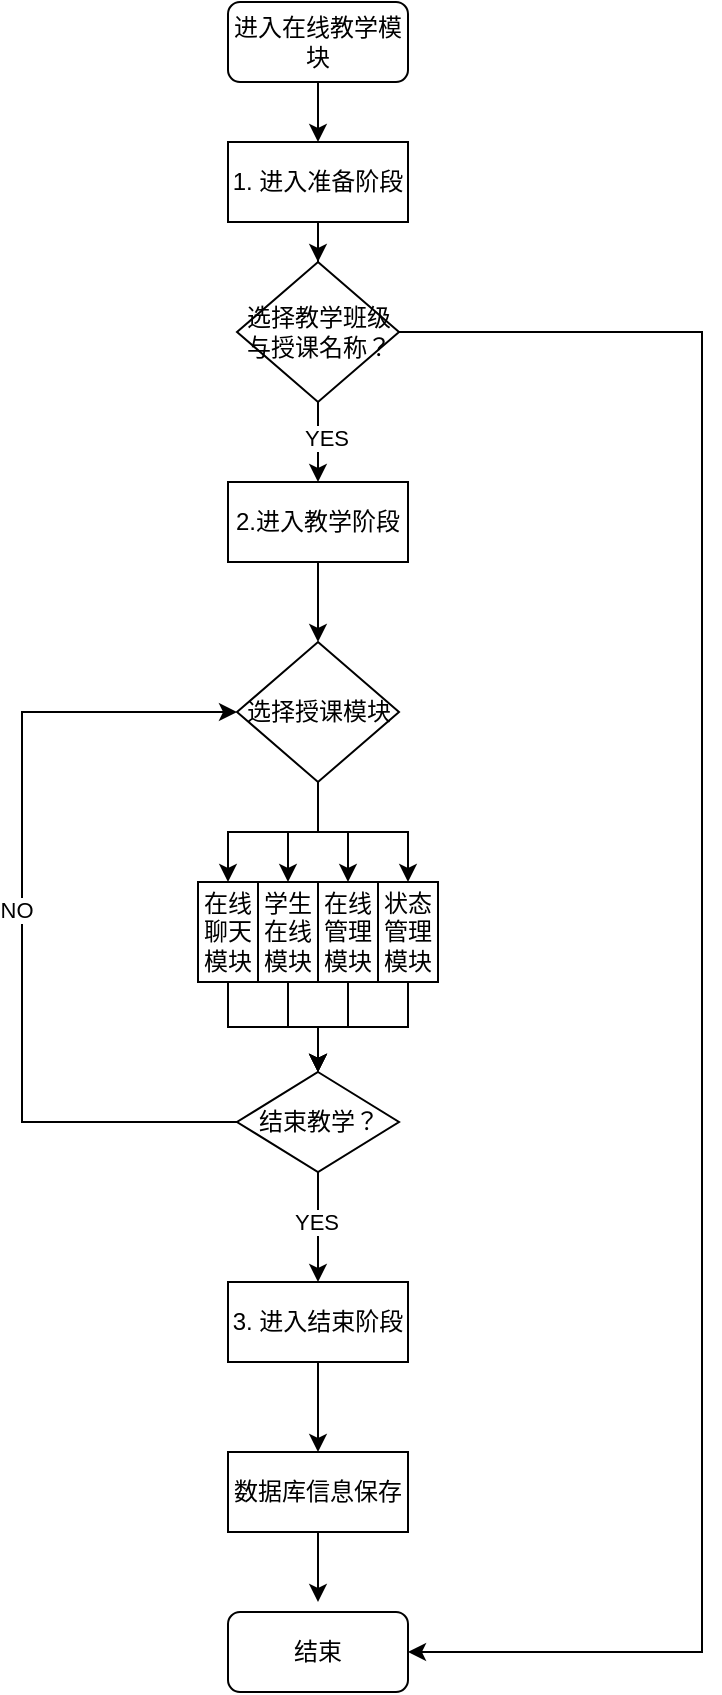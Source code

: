 <mxfile version="17.4.6" type="github">
  <diagram id="d3eO8pxQQgvNCxz8jqRR" name="Page-1">
    <mxGraphModel dx="886" dy="532" grid="1" gridSize="10" guides="1" tooltips="1" connect="1" arrows="1" fold="1" page="1" pageScale="1" pageWidth="827" pageHeight="1169" math="0" shadow="0">
      <root>
        <mxCell id="0" />
        <mxCell id="1" parent="0" />
        <mxCell id="q-DXLcnewMDHFtmrwL7r-16" style="edgeStyle=orthogonalEdgeStyle;rounded=0;orthogonalLoop=1;jettySize=auto;html=1;entryX=0.5;entryY=0;entryDx=0;entryDy=0;" edge="1" parent="1" source="q-DXLcnewMDHFtmrwL7r-1" target="q-DXLcnewMDHFtmrwL7r-11">
          <mxGeometry relative="1" as="geometry" />
        </mxCell>
        <mxCell id="q-DXLcnewMDHFtmrwL7r-1" value="进入在线教学模块" style="rounded=1;whiteSpace=wrap;html=1;" vertex="1" parent="1">
          <mxGeometry x="116" y="20" width="90" height="40" as="geometry" />
        </mxCell>
        <mxCell id="q-DXLcnewMDHFtmrwL7r-18" style="edgeStyle=orthogonalEdgeStyle;rounded=0;orthogonalLoop=1;jettySize=auto;html=1;exitX=0.5;exitY=1;exitDx=0;exitDy=0;entryX=0.5;entryY=0;entryDx=0;entryDy=0;" edge="1" parent="1" source="q-DXLcnewMDHFtmrwL7r-3" target="q-DXLcnewMDHFtmrwL7r-4">
          <mxGeometry relative="1" as="geometry" />
        </mxCell>
        <mxCell id="q-DXLcnewMDHFtmrwL7r-19" value="YES" style="edgeLabel;html=1;align=center;verticalAlign=middle;resizable=0;points=[];" vertex="1" connectable="0" parent="q-DXLcnewMDHFtmrwL7r-18">
          <mxGeometry x="-0.125" y="4" relative="1" as="geometry">
            <mxPoint as="offset" />
          </mxGeometry>
        </mxCell>
        <mxCell id="q-DXLcnewMDHFtmrwL7r-20" style="edgeStyle=orthogonalEdgeStyle;rounded=0;orthogonalLoop=1;jettySize=auto;html=1;entryX=1;entryY=0.5;entryDx=0;entryDy=0;" edge="1" parent="1" source="q-DXLcnewMDHFtmrwL7r-3" target="q-DXLcnewMDHFtmrwL7r-14">
          <mxGeometry relative="1" as="geometry">
            <mxPoint x="396" y="580" as="targetPoint" />
            <Array as="points">
              <mxPoint x="353" y="185" />
              <mxPoint x="353" y="845" />
            </Array>
          </mxGeometry>
        </mxCell>
        <mxCell id="q-DXLcnewMDHFtmrwL7r-3" value="选择教学班级与授课名称？" style="rhombus;whiteSpace=wrap;html=1;" vertex="1" parent="1">
          <mxGeometry x="120.5" y="150" width="81" height="70" as="geometry" />
        </mxCell>
        <mxCell id="q-DXLcnewMDHFtmrwL7r-23" style="edgeStyle=orthogonalEdgeStyle;rounded=0;orthogonalLoop=1;jettySize=auto;html=1;entryX=0.5;entryY=0;entryDx=0;entryDy=0;" edge="1" parent="1" source="q-DXLcnewMDHFtmrwL7r-4" target="q-DXLcnewMDHFtmrwL7r-5">
          <mxGeometry relative="1" as="geometry" />
        </mxCell>
        <mxCell id="q-DXLcnewMDHFtmrwL7r-4" value="2.进入教学阶段" style="rounded=0;whiteSpace=wrap;html=1;" vertex="1" parent="1">
          <mxGeometry x="116" y="260" width="90" height="40" as="geometry" />
        </mxCell>
        <mxCell id="q-DXLcnewMDHFtmrwL7r-24" style="edgeStyle=orthogonalEdgeStyle;rounded=0;orthogonalLoop=1;jettySize=auto;html=1;entryX=0.5;entryY=0;entryDx=0;entryDy=0;" edge="1" parent="1" source="q-DXLcnewMDHFtmrwL7r-5" target="q-DXLcnewMDHFtmrwL7r-6">
          <mxGeometry relative="1" as="geometry" />
        </mxCell>
        <mxCell id="q-DXLcnewMDHFtmrwL7r-25" style="edgeStyle=orthogonalEdgeStyle;rounded=0;orthogonalLoop=1;jettySize=auto;html=1;entryX=0.5;entryY=0;entryDx=0;entryDy=0;" edge="1" parent="1" source="q-DXLcnewMDHFtmrwL7r-5" target="q-DXLcnewMDHFtmrwL7r-7">
          <mxGeometry relative="1" as="geometry" />
        </mxCell>
        <mxCell id="q-DXLcnewMDHFtmrwL7r-26" style="edgeStyle=orthogonalEdgeStyle;rounded=0;orthogonalLoop=1;jettySize=auto;html=1;entryX=0.5;entryY=0;entryDx=0;entryDy=0;" edge="1" parent="1" source="q-DXLcnewMDHFtmrwL7r-5" target="q-DXLcnewMDHFtmrwL7r-8">
          <mxGeometry relative="1" as="geometry" />
        </mxCell>
        <mxCell id="q-DXLcnewMDHFtmrwL7r-28" style="edgeStyle=orthogonalEdgeStyle;rounded=0;orthogonalLoop=1;jettySize=auto;html=1;entryX=0.5;entryY=0;entryDx=0;entryDy=0;" edge="1" parent="1" source="q-DXLcnewMDHFtmrwL7r-5" target="q-DXLcnewMDHFtmrwL7r-9">
          <mxGeometry relative="1" as="geometry" />
        </mxCell>
        <mxCell id="q-DXLcnewMDHFtmrwL7r-5" value="选择授课模块" style="rhombus;whiteSpace=wrap;html=1;" vertex="1" parent="1">
          <mxGeometry x="120.5" y="340" width="81" height="70" as="geometry" />
        </mxCell>
        <mxCell id="q-DXLcnewMDHFtmrwL7r-32" style="edgeStyle=orthogonalEdgeStyle;rounded=0;orthogonalLoop=1;jettySize=auto;html=1;entryX=0.5;entryY=0;entryDx=0;entryDy=0;" edge="1" parent="1" source="q-DXLcnewMDHFtmrwL7r-6" target="q-DXLcnewMDHFtmrwL7r-29">
          <mxGeometry relative="1" as="geometry" />
        </mxCell>
        <mxCell id="q-DXLcnewMDHFtmrwL7r-6" value="在线聊天模块" style="rounded=0;whiteSpace=wrap;html=1;" vertex="1" parent="1">
          <mxGeometry x="101" y="460" width="30" height="50" as="geometry" />
        </mxCell>
        <mxCell id="q-DXLcnewMDHFtmrwL7r-33" style="edgeStyle=orthogonalEdgeStyle;rounded=0;orthogonalLoop=1;jettySize=auto;html=1;entryX=0.5;entryY=0;entryDx=0;entryDy=0;" edge="1" parent="1" source="q-DXLcnewMDHFtmrwL7r-7" target="q-DXLcnewMDHFtmrwL7r-29">
          <mxGeometry relative="1" as="geometry" />
        </mxCell>
        <mxCell id="q-DXLcnewMDHFtmrwL7r-7" value="学生在线模块" style="rounded=0;whiteSpace=wrap;html=1;" vertex="1" parent="1">
          <mxGeometry x="131" y="460" width="30" height="50" as="geometry" />
        </mxCell>
        <mxCell id="q-DXLcnewMDHFtmrwL7r-34" style="edgeStyle=orthogonalEdgeStyle;rounded=0;orthogonalLoop=1;jettySize=auto;html=1;entryX=0.5;entryY=0;entryDx=0;entryDy=0;" edge="1" parent="1" source="q-DXLcnewMDHFtmrwL7r-8" target="q-DXLcnewMDHFtmrwL7r-29">
          <mxGeometry relative="1" as="geometry" />
        </mxCell>
        <mxCell id="q-DXLcnewMDHFtmrwL7r-8" value="在线管理模块" style="rounded=0;whiteSpace=wrap;html=1;" vertex="1" parent="1">
          <mxGeometry x="161" y="460" width="30" height="50" as="geometry" />
        </mxCell>
        <mxCell id="q-DXLcnewMDHFtmrwL7r-35" style="edgeStyle=orthogonalEdgeStyle;rounded=0;orthogonalLoop=1;jettySize=auto;html=1;entryX=0.5;entryY=0;entryDx=0;entryDy=0;" edge="1" parent="1" source="q-DXLcnewMDHFtmrwL7r-9" target="q-DXLcnewMDHFtmrwL7r-29">
          <mxGeometry relative="1" as="geometry" />
        </mxCell>
        <mxCell id="q-DXLcnewMDHFtmrwL7r-9" value="状态管理模块" style="rounded=0;whiteSpace=wrap;html=1;" vertex="1" parent="1">
          <mxGeometry x="191" y="460" width="30" height="50" as="geometry" />
        </mxCell>
        <mxCell id="q-DXLcnewMDHFtmrwL7r-38" style="edgeStyle=orthogonalEdgeStyle;rounded=0;orthogonalLoop=1;jettySize=auto;html=1;entryX=0.5;entryY=0;entryDx=0;entryDy=0;" edge="1" parent="1" source="q-DXLcnewMDHFtmrwL7r-10" target="q-DXLcnewMDHFtmrwL7r-12">
          <mxGeometry relative="1" as="geometry" />
        </mxCell>
        <mxCell id="q-DXLcnewMDHFtmrwL7r-10" value="3. 进入结束阶段" style="rounded=0;whiteSpace=wrap;html=1;" vertex="1" parent="1">
          <mxGeometry x="116" y="660" width="90" height="40" as="geometry" />
        </mxCell>
        <mxCell id="q-DXLcnewMDHFtmrwL7r-17" style="edgeStyle=orthogonalEdgeStyle;rounded=0;orthogonalLoop=1;jettySize=auto;html=1;entryX=0.5;entryY=0;entryDx=0;entryDy=0;" edge="1" parent="1" source="q-DXLcnewMDHFtmrwL7r-11" target="q-DXLcnewMDHFtmrwL7r-3">
          <mxGeometry relative="1" as="geometry" />
        </mxCell>
        <mxCell id="q-DXLcnewMDHFtmrwL7r-11" value="1. 进入准备阶段" style="rounded=0;whiteSpace=wrap;html=1;" vertex="1" parent="1">
          <mxGeometry x="116" y="90" width="90" height="40" as="geometry" />
        </mxCell>
        <mxCell id="q-DXLcnewMDHFtmrwL7r-39" style="edgeStyle=orthogonalEdgeStyle;rounded=0;orthogonalLoop=1;jettySize=auto;html=1;" edge="1" parent="1" source="q-DXLcnewMDHFtmrwL7r-12">
          <mxGeometry relative="1" as="geometry">
            <mxPoint x="161" y="820" as="targetPoint" />
          </mxGeometry>
        </mxCell>
        <mxCell id="q-DXLcnewMDHFtmrwL7r-12" value="数据库信息保存" style="rounded=0;whiteSpace=wrap;html=1;" vertex="1" parent="1">
          <mxGeometry x="116" y="745" width="90" height="40" as="geometry" />
        </mxCell>
        <mxCell id="q-DXLcnewMDHFtmrwL7r-14" value="结束" style="rounded=1;whiteSpace=wrap;html=1;" vertex="1" parent="1">
          <mxGeometry x="116" y="825" width="90" height="40" as="geometry" />
        </mxCell>
        <mxCell id="q-DXLcnewMDHFtmrwL7r-30" style="edgeStyle=orthogonalEdgeStyle;rounded=0;orthogonalLoop=1;jettySize=auto;html=1;" edge="1" parent="1" source="q-DXLcnewMDHFtmrwL7r-29" target="q-DXLcnewMDHFtmrwL7r-10">
          <mxGeometry relative="1" as="geometry" />
        </mxCell>
        <mxCell id="q-DXLcnewMDHFtmrwL7r-31" value="YES" style="edgeLabel;html=1;align=center;verticalAlign=middle;resizable=0;points=[];" vertex="1" connectable="0" parent="q-DXLcnewMDHFtmrwL7r-30">
          <mxGeometry x="-0.129" y="-1" relative="1" as="geometry">
            <mxPoint y="1" as="offset" />
          </mxGeometry>
        </mxCell>
        <mxCell id="q-DXLcnewMDHFtmrwL7r-36" style="edgeStyle=orthogonalEdgeStyle;rounded=0;orthogonalLoop=1;jettySize=auto;html=1;entryX=0;entryY=0.5;entryDx=0;entryDy=0;" edge="1" parent="1" source="q-DXLcnewMDHFtmrwL7r-29" target="q-DXLcnewMDHFtmrwL7r-5">
          <mxGeometry relative="1" as="geometry">
            <Array as="points">
              <mxPoint x="13" y="580" />
              <mxPoint x="13" y="375" />
            </Array>
          </mxGeometry>
        </mxCell>
        <mxCell id="q-DXLcnewMDHFtmrwL7r-37" value="NO&lt;br&gt;" style="edgeLabel;html=1;align=center;verticalAlign=middle;resizable=0;points=[];" vertex="1" connectable="0" parent="q-DXLcnewMDHFtmrwL7r-36">
          <mxGeometry x="0.019" y="3" relative="1" as="geometry">
            <mxPoint as="offset" />
          </mxGeometry>
        </mxCell>
        <mxCell id="q-DXLcnewMDHFtmrwL7r-29" value="结束教学？" style="rhombus;whiteSpace=wrap;html=1;" vertex="1" parent="1">
          <mxGeometry x="120.5" y="555" width="81" height="50" as="geometry" />
        </mxCell>
      </root>
    </mxGraphModel>
  </diagram>
</mxfile>

